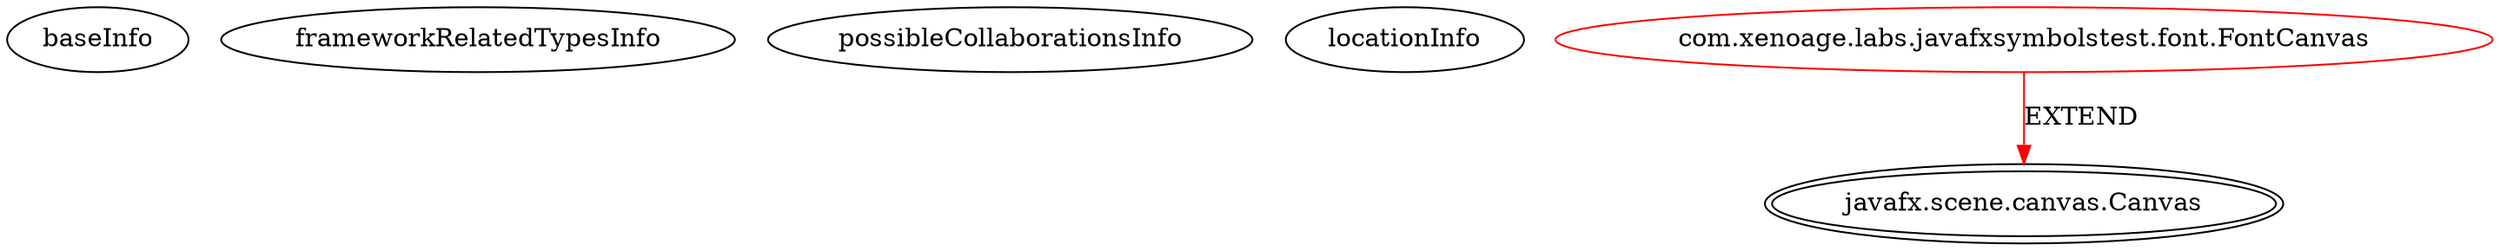 digraph {
baseInfo[graphId=1619,category="extension_graph",isAnonymous=false,possibleRelation=false]
frameworkRelatedTypesInfo[0="javafx.scene.canvas.Canvas"]
possibleCollaborationsInfo[]
locationInfo[projectName="Xenoage-Labs",filePath="/Xenoage-Labs/Labs-master/JavaFXSymbolsTest/src/com/xenoage/labs/javafxsymbolstest/font/FontCanvas.java",contextSignature="FontCanvas",graphId="1619"]
0[label="com.xenoage.labs.javafxsymbolstest.font.FontCanvas",vertexType="ROOT_CLIENT_CLASS_DECLARATION",isFrameworkType=false,color=red]
1[label="javafx.scene.canvas.Canvas",vertexType="FRAMEWORK_CLASS_TYPE",isFrameworkType=true,peripheries=2]
0->1[label="EXTEND",color=red]
}
